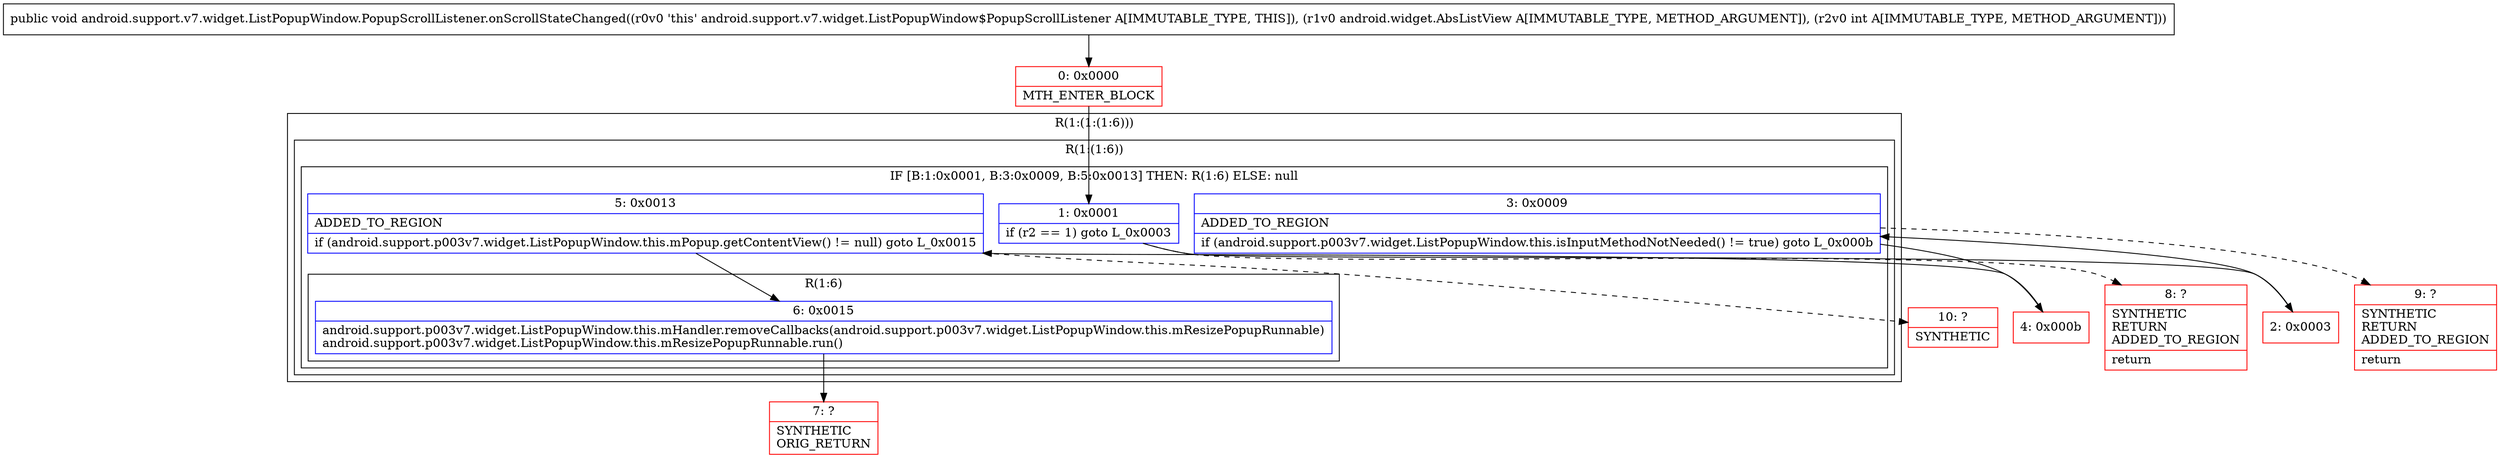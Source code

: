 digraph "CFG forandroid.support.v7.widget.ListPopupWindow.PopupScrollListener.onScrollStateChanged(Landroid\/widget\/AbsListView;I)V" {
subgraph cluster_Region_1981605768 {
label = "R(1:(1:(1:6)))";
node [shape=record,color=blue];
subgraph cluster_Region_1078406637 {
label = "R(1:(1:6))";
node [shape=record,color=blue];
subgraph cluster_IfRegion_836104582 {
label = "IF [B:1:0x0001, B:3:0x0009, B:5:0x0013] THEN: R(1:6) ELSE: null";
node [shape=record,color=blue];
Node_1 [shape=record,label="{1\:\ 0x0001|if (r2 == 1) goto L_0x0003\l}"];
Node_3 [shape=record,label="{3\:\ 0x0009|ADDED_TO_REGION\l|if (android.support.p003v7.widget.ListPopupWindow.this.isInputMethodNotNeeded() != true) goto L_0x000b\l}"];
Node_5 [shape=record,label="{5\:\ 0x0013|ADDED_TO_REGION\l|if (android.support.p003v7.widget.ListPopupWindow.this.mPopup.getContentView() != null) goto L_0x0015\l}"];
subgraph cluster_Region_981192651 {
label = "R(1:6)";
node [shape=record,color=blue];
Node_6 [shape=record,label="{6\:\ 0x0015|android.support.p003v7.widget.ListPopupWindow.this.mHandler.removeCallbacks(android.support.p003v7.widget.ListPopupWindow.this.mResizePopupRunnable)\landroid.support.p003v7.widget.ListPopupWindow.this.mResizePopupRunnable.run()\l}"];
}
}
}
}
Node_0 [shape=record,color=red,label="{0\:\ 0x0000|MTH_ENTER_BLOCK\l}"];
Node_2 [shape=record,color=red,label="{2\:\ 0x0003}"];
Node_4 [shape=record,color=red,label="{4\:\ 0x000b}"];
Node_7 [shape=record,color=red,label="{7\:\ ?|SYNTHETIC\lORIG_RETURN\l}"];
Node_8 [shape=record,color=red,label="{8\:\ ?|SYNTHETIC\lRETURN\lADDED_TO_REGION\l|return\l}"];
Node_9 [shape=record,color=red,label="{9\:\ ?|SYNTHETIC\lRETURN\lADDED_TO_REGION\l|return\l}"];
Node_10 [shape=record,color=red,label="{10\:\ ?|SYNTHETIC\l}"];
MethodNode[shape=record,label="{public void android.support.v7.widget.ListPopupWindow.PopupScrollListener.onScrollStateChanged((r0v0 'this' android.support.v7.widget.ListPopupWindow$PopupScrollListener A[IMMUTABLE_TYPE, THIS]), (r1v0 android.widget.AbsListView A[IMMUTABLE_TYPE, METHOD_ARGUMENT]), (r2v0 int A[IMMUTABLE_TYPE, METHOD_ARGUMENT])) }"];
MethodNode -> Node_0;
Node_1 -> Node_2;
Node_1 -> Node_8[style=dashed];
Node_3 -> Node_4;
Node_3 -> Node_9[style=dashed];
Node_5 -> Node_6;
Node_5 -> Node_10[style=dashed];
Node_6 -> Node_7;
Node_0 -> Node_1;
Node_2 -> Node_3;
Node_4 -> Node_5;
}

